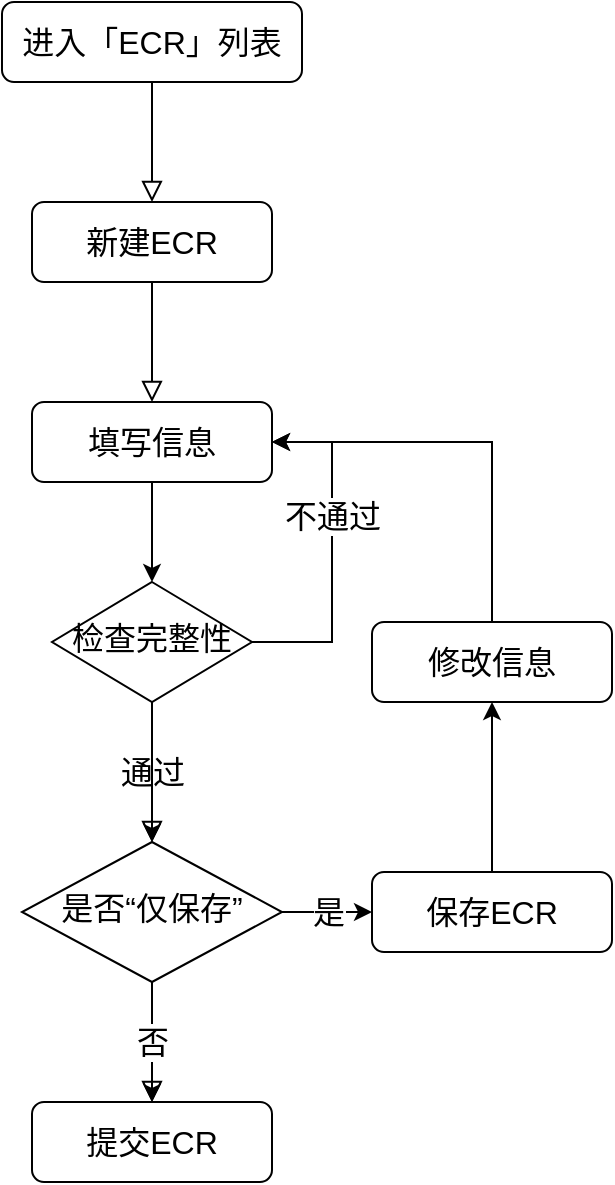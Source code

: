 <mxfile version="21.3.2" type="github">
  <diagram id="C5RBs43oDa-KdzZeNtuy" name="Page-1">
    <mxGraphModel dx="1324" dy="934" grid="1" gridSize="10" guides="1" tooltips="1" connect="1" arrows="1" fold="1" page="1" pageScale="1" pageWidth="827" pageHeight="1169" math="0" shadow="0">
      <root>
        <mxCell id="WIyWlLk6GJQsqaUBKTNV-0" />
        <mxCell id="WIyWlLk6GJQsqaUBKTNV-1" parent="WIyWlLk6GJQsqaUBKTNV-0" />
        <mxCell id="WIyWlLk6GJQsqaUBKTNV-2" value="" style="rounded=0;html=1;jettySize=auto;orthogonalLoop=1;fontSize=16;endArrow=block;endFill=0;endSize=8;strokeWidth=1;shadow=0;labelBackgroundColor=none;edgeStyle=orthogonalEdgeStyle;entryX=0.5;entryY=0;entryDx=0;entryDy=0;" parent="WIyWlLk6GJQsqaUBKTNV-1" source="WIyWlLk6GJQsqaUBKTNV-3" target="PS0G0DzjisteA0FW4SNG-20" edge="1">
          <mxGeometry relative="1" as="geometry">
            <mxPoint x="220" y="170" as="targetPoint" />
          </mxGeometry>
        </mxCell>
        <mxCell id="WIyWlLk6GJQsqaUBKTNV-3" value="进入「ECR」列表" style="rounded=1;whiteSpace=wrap;html=1;fontSize=16;glass=0;strokeWidth=1;shadow=0;" parent="WIyWlLk6GJQsqaUBKTNV-1" vertex="1">
          <mxGeometry x="145" y="80" width="150" height="40" as="geometry" />
        </mxCell>
        <mxCell id="WIyWlLk6GJQsqaUBKTNV-4" value="" style="rounded=0;html=1;jettySize=auto;orthogonalLoop=1;fontSize=16;endArrow=block;endFill=0;endSize=8;strokeWidth=1;shadow=0;labelBackgroundColor=none;edgeStyle=orthogonalEdgeStyle;exitX=0.5;exitY=1;exitDx=0;exitDy=0;entryX=0.5;entryY=0;entryDx=0;entryDy=0;" parent="WIyWlLk6GJQsqaUBKTNV-1" source="PS0G0DzjisteA0FW4SNG-20" target="PS0G0DzjisteA0FW4SNG-22" edge="1">
          <mxGeometry y="20" relative="1" as="geometry">
            <mxPoint as="offset" />
            <mxPoint x="220" y="230" as="sourcePoint" />
            <mxPoint x="220.0" y="280" as="targetPoint" />
          </mxGeometry>
        </mxCell>
        <mxCell id="WIyWlLk6GJQsqaUBKTNV-8" value="" style="rounded=0;html=1;jettySize=auto;orthogonalLoop=1;fontSize=16;endArrow=block;endFill=0;endSize=8;strokeWidth=1;shadow=0;labelBackgroundColor=none;edgeStyle=orthogonalEdgeStyle;exitX=0.5;exitY=1;exitDx=0;exitDy=0;" parent="WIyWlLk6GJQsqaUBKTNV-1" source="PS0G0DzjisteA0FW4SNG-18" target="WIyWlLk6GJQsqaUBKTNV-11" edge="1">
          <mxGeometry x="-0.334" y="30" relative="1" as="geometry">
            <mxPoint as="offset" />
          </mxGeometry>
        </mxCell>
        <mxCell id="PS0G0DzjisteA0FW4SNG-1" style="edgeStyle=orthogonalEdgeStyle;rounded=0;orthogonalLoop=1;jettySize=auto;html=1;entryX=0.5;entryY=0;entryDx=0;entryDy=0;exitX=0.5;exitY=1;exitDx=0;exitDy=0;fontSize=16;" parent="WIyWlLk6GJQsqaUBKTNV-1" source="PS0G0DzjisteA0FW4SNG-22" target="PS0G0DzjisteA0FW4SNG-0" edge="1">
          <mxGeometry relative="1" as="geometry">
            <mxPoint x="220.0" y="340" as="sourcePoint" />
          </mxGeometry>
        </mxCell>
        <mxCell id="WIyWlLk6GJQsqaUBKTNV-11" value="提交ECR" style="rounded=1;whiteSpace=wrap;html=1;fontSize=16;glass=0;strokeWidth=1;shadow=0;" parent="WIyWlLk6GJQsqaUBKTNV-1" vertex="1">
          <mxGeometry x="160" y="630" width="120" height="40" as="geometry" />
        </mxCell>
        <mxCell id="PS0G0DzjisteA0FW4SNG-2" style="edgeStyle=orthogonalEdgeStyle;rounded=0;orthogonalLoop=1;jettySize=auto;html=1;entryX=1;entryY=0.5;entryDx=0;entryDy=0;exitX=1;exitY=0.5;exitDx=0;exitDy=0;fontSize=16;" parent="WIyWlLk6GJQsqaUBKTNV-1" source="PS0G0DzjisteA0FW4SNG-0" target="PS0G0DzjisteA0FW4SNG-22" edge="1">
          <mxGeometry relative="1" as="geometry">
            <mxPoint x="270.0" y="310" as="targetPoint" />
            <Array as="points">
              <mxPoint x="310" y="400" />
              <mxPoint x="310" y="300" />
            </Array>
          </mxGeometry>
        </mxCell>
        <mxCell id="PS0G0DzjisteA0FW4SNG-3" value="不通过" style="edgeLabel;html=1;align=center;verticalAlign=middle;resizable=0;points=[];fontSize=16;" parent="PS0G0DzjisteA0FW4SNG-2" vertex="1" connectable="0">
          <mxGeometry relative="1" as="geometry">
            <mxPoint y="-18" as="offset" />
          </mxGeometry>
        </mxCell>
        <mxCell id="PS0G0DzjisteA0FW4SNG-8" value="是" style="edgeStyle=orthogonalEdgeStyle;rounded=0;orthogonalLoop=1;jettySize=auto;html=1;entryX=0;entryY=0.5;entryDx=0;entryDy=0;exitX=1;exitY=0.5;exitDx=0;exitDy=0;fontSize=16;" parent="WIyWlLk6GJQsqaUBKTNV-1" source="PS0G0DzjisteA0FW4SNG-18" target="PS0G0DzjisteA0FW4SNG-7" edge="1">
          <mxGeometry relative="1" as="geometry" />
        </mxCell>
        <mxCell id="PS0G0DzjisteA0FW4SNG-17" value="否" style="edgeStyle=orthogonalEdgeStyle;rounded=0;orthogonalLoop=1;jettySize=auto;html=1;fontSize=16;" parent="WIyWlLk6GJQsqaUBKTNV-1" source="PS0G0DzjisteA0FW4SNG-18" target="WIyWlLk6GJQsqaUBKTNV-11" edge="1">
          <mxGeometry relative="1" as="geometry" />
        </mxCell>
        <mxCell id="PS0G0DzjisteA0FW4SNG-0" value="检查完整性" style="rhombus;whiteSpace=wrap;html=1;shadow=0;fontFamily=Helvetica;fontSize=16;align=center;strokeWidth=1;spacing=6;spacingTop=-4;" parent="WIyWlLk6GJQsqaUBKTNV-1" vertex="1">
          <mxGeometry x="170" y="370" width="100" height="60" as="geometry" />
        </mxCell>
        <mxCell id="PS0G0DzjisteA0FW4SNG-10" style="edgeStyle=orthogonalEdgeStyle;rounded=0;orthogonalLoop=1;jettySize=auto;html=1;entryX=1;entryY=0.5;entryDx=0;entryDy=0;exitX=0.5;exitY=0;exitDx=0;exitDy=0;fontSize=16;" parent="WIyWlLk6GJQsqaUBKTNV-1" source="PS0G0DzjisteA0FW4SNG-24" target="PS0G0DzjisteA0FW4SNG-22" edge="1">
          <mxGeometry relative="1" as="geometry">
            <mxPoint x="380" y="370.0" as="sourcePoint" />
            <mxPoint x="270.0" y="310" as="targetPoint" />
            <Array as="points" />
          </mxGeometry>
        </mxCell>
        <mxCell id="PS0G0DzjisteA0FW4SNG-14" style="edgeStyle=orthogonalEdgeStyle;rounded=0;orthogonalLoop=1;jettySize=auto;html=1;entryX=0.5;entryY=1;entryDx=0;entryDy=0;fontSize=16;" parent="WIyWlLk6GJQsqaUBKTNV-1" source="PS0G0DzjisteA0FW4SNG-7" target="PS0G0DzjisteA0FW4SNG-24" edge="1">
          <mxGeometry relative="1" as="geometry">
            <mxPoint x="380" y="430.0" as="targetPoint" />
            <Array as="points" />
          </mxGeometry>
        </mxCell>
        <mxCell id="PS0G0DzjisteA0FW4SNG-7" value="保存ECR" style="rounded=1;whiteSpace=wrap;html=1;fontSize=16;glass=0;strokeWidth=1;shadow=0;" parent="WIyWlLk6GJQsqaUBKTNV-1" vertex="1">
          <mxGeometry x="330" y="515" width="120" height="40" as="geometry" />
        </mxCell>
        <mxCell id="PS0G0DzjisteA0FW4SNG-15" style="edgeStyle=orthogonalEdgeStyle;rounded=0;orthogonalLoop=1;jettySize=auto;html=1;exitX=0.5;exitY=1;exitDx=0;exitDy=0;fontSize=16;" parent="WIyWlLk6GJQsqaUBKTNV-1" edge="1">
          <mxGeometry relative="1" as="geometry">
            <mxPoint x="220.0" y="340" as="sourcePoint" />
            <mxPoint x="220.0" y="340" as="targetPoint" />
          </mxGeometry>
        </mxCell>
        <mxCell id="PS0G0DzjisteA0FW4SNG-19" value="通过" style="edgeStyle=orthogonalEdgeStyle;rounded=0;orthogonalLoop=1;jettySize=auto;html=1;fontSize=16;" parent="WIyWlLk6GJQsqaUBKTNV-1" source="PS0G0DzjisteA0FW4SNG-0" target="PS0G0DzjisteA0FW4SNG-18" edge="1">
          <mxGeometry relative="1" as="geometry">
            <mxPoint x="220" y="460" as="sourcePoint" />
            <mxPoint x="220" y="564" as="targetPoint" />
          </mxGeometry>
        </mxCell>
        <mxCell id="PS0G0DzjisteA0FW4SNG-20" value="新建ECR" style="rounded=1;whiteSpace=wrap;html=1;fontSize=16;glass=0;strokeWidth=1;shadow=0;" parent="WIyWlLk6GJQsqaUBKTNV-1" vertex="1">
          <mxGeometry x="160" y="180" width="120" height="40" as="geometry" />
        </mxCell>
        <mxCell id="PS0G0DzjisteA0FW4SNG-22" value="填写信息" style="rounded=1;whiteSpace=wrap;html=1;fontSize=16;glass=0;strokeWidth=1;shadow=0;" parent="WIyWlLk6GJQsqaUBKTNV-1" vertex="1">
          <mxGeometry x="160" y="280" width="120" height="40" as="geometry" />
        </mxCell>
        <mxCell id="PS0G0DzjisteA0FW4SNG-24" value="修改信息" style="rounded=1;whiteSpace=wrap;html=1;fontSize=16;glass=0;strokeWidth=1;shadow=0;" parent="WIyWlLk6GJQsqaUBKTNV-1" vertex="1">
          <mxGeometry x="330" y="390" width="120" height="40" as="geometry" />
        </mxCell>
        <mxCell id="tmdKAGNQQ9zdsCzBV9y3-0" value="" style="rounded=0;html=1;jettySize=auto;orthogonalLoop=1;fontSize=16;endArrow=block;endFill=0;endSize=8;strokeWidth=1;shadow=0;labelBackgroundColor=none;edgeStyle=orthogonalEdgeStyle;exitX=0.5;exitY=1;exitDx=0;exitDy=0;" edge="1" parent="WIyWlLk6GJQsqaUBKTNV-1" source="PS0G0DzjisteA0FW4SNG-0" target="PS0G0DzjisteA0FW4SNG-18">
          <mxGeometry x="-0.334" y="30" relative="1" as="geometry">
            <mxPoint as="offset" />
            <mxPoint x="220" y="460" as="sourcePoint" />
            <mxPoint x="220" y="650" as="targetPoint" />
          </mxGeometry>
        </mxCell>
        <mxCell id="PS0G0DzjisteA0FW4SNG-18" value="是否“仅保存”" style="rhombus;whiteSpace=wrap;html=1;shadow=0;fontFamily=Helvetica;fontSize=16;align=center;strokeWidth=1;spacing=6;spacingTop=-4;" parent="WIyWlLk6GJQsqaUBKTNV-1" vertex="1">
          <mxGeometry x="155" y="500" width="130" height="70" as="geometry" />
        </mxCell>
      </root>
    </mxGraphModel>
  </diagram>
</mxfile>
